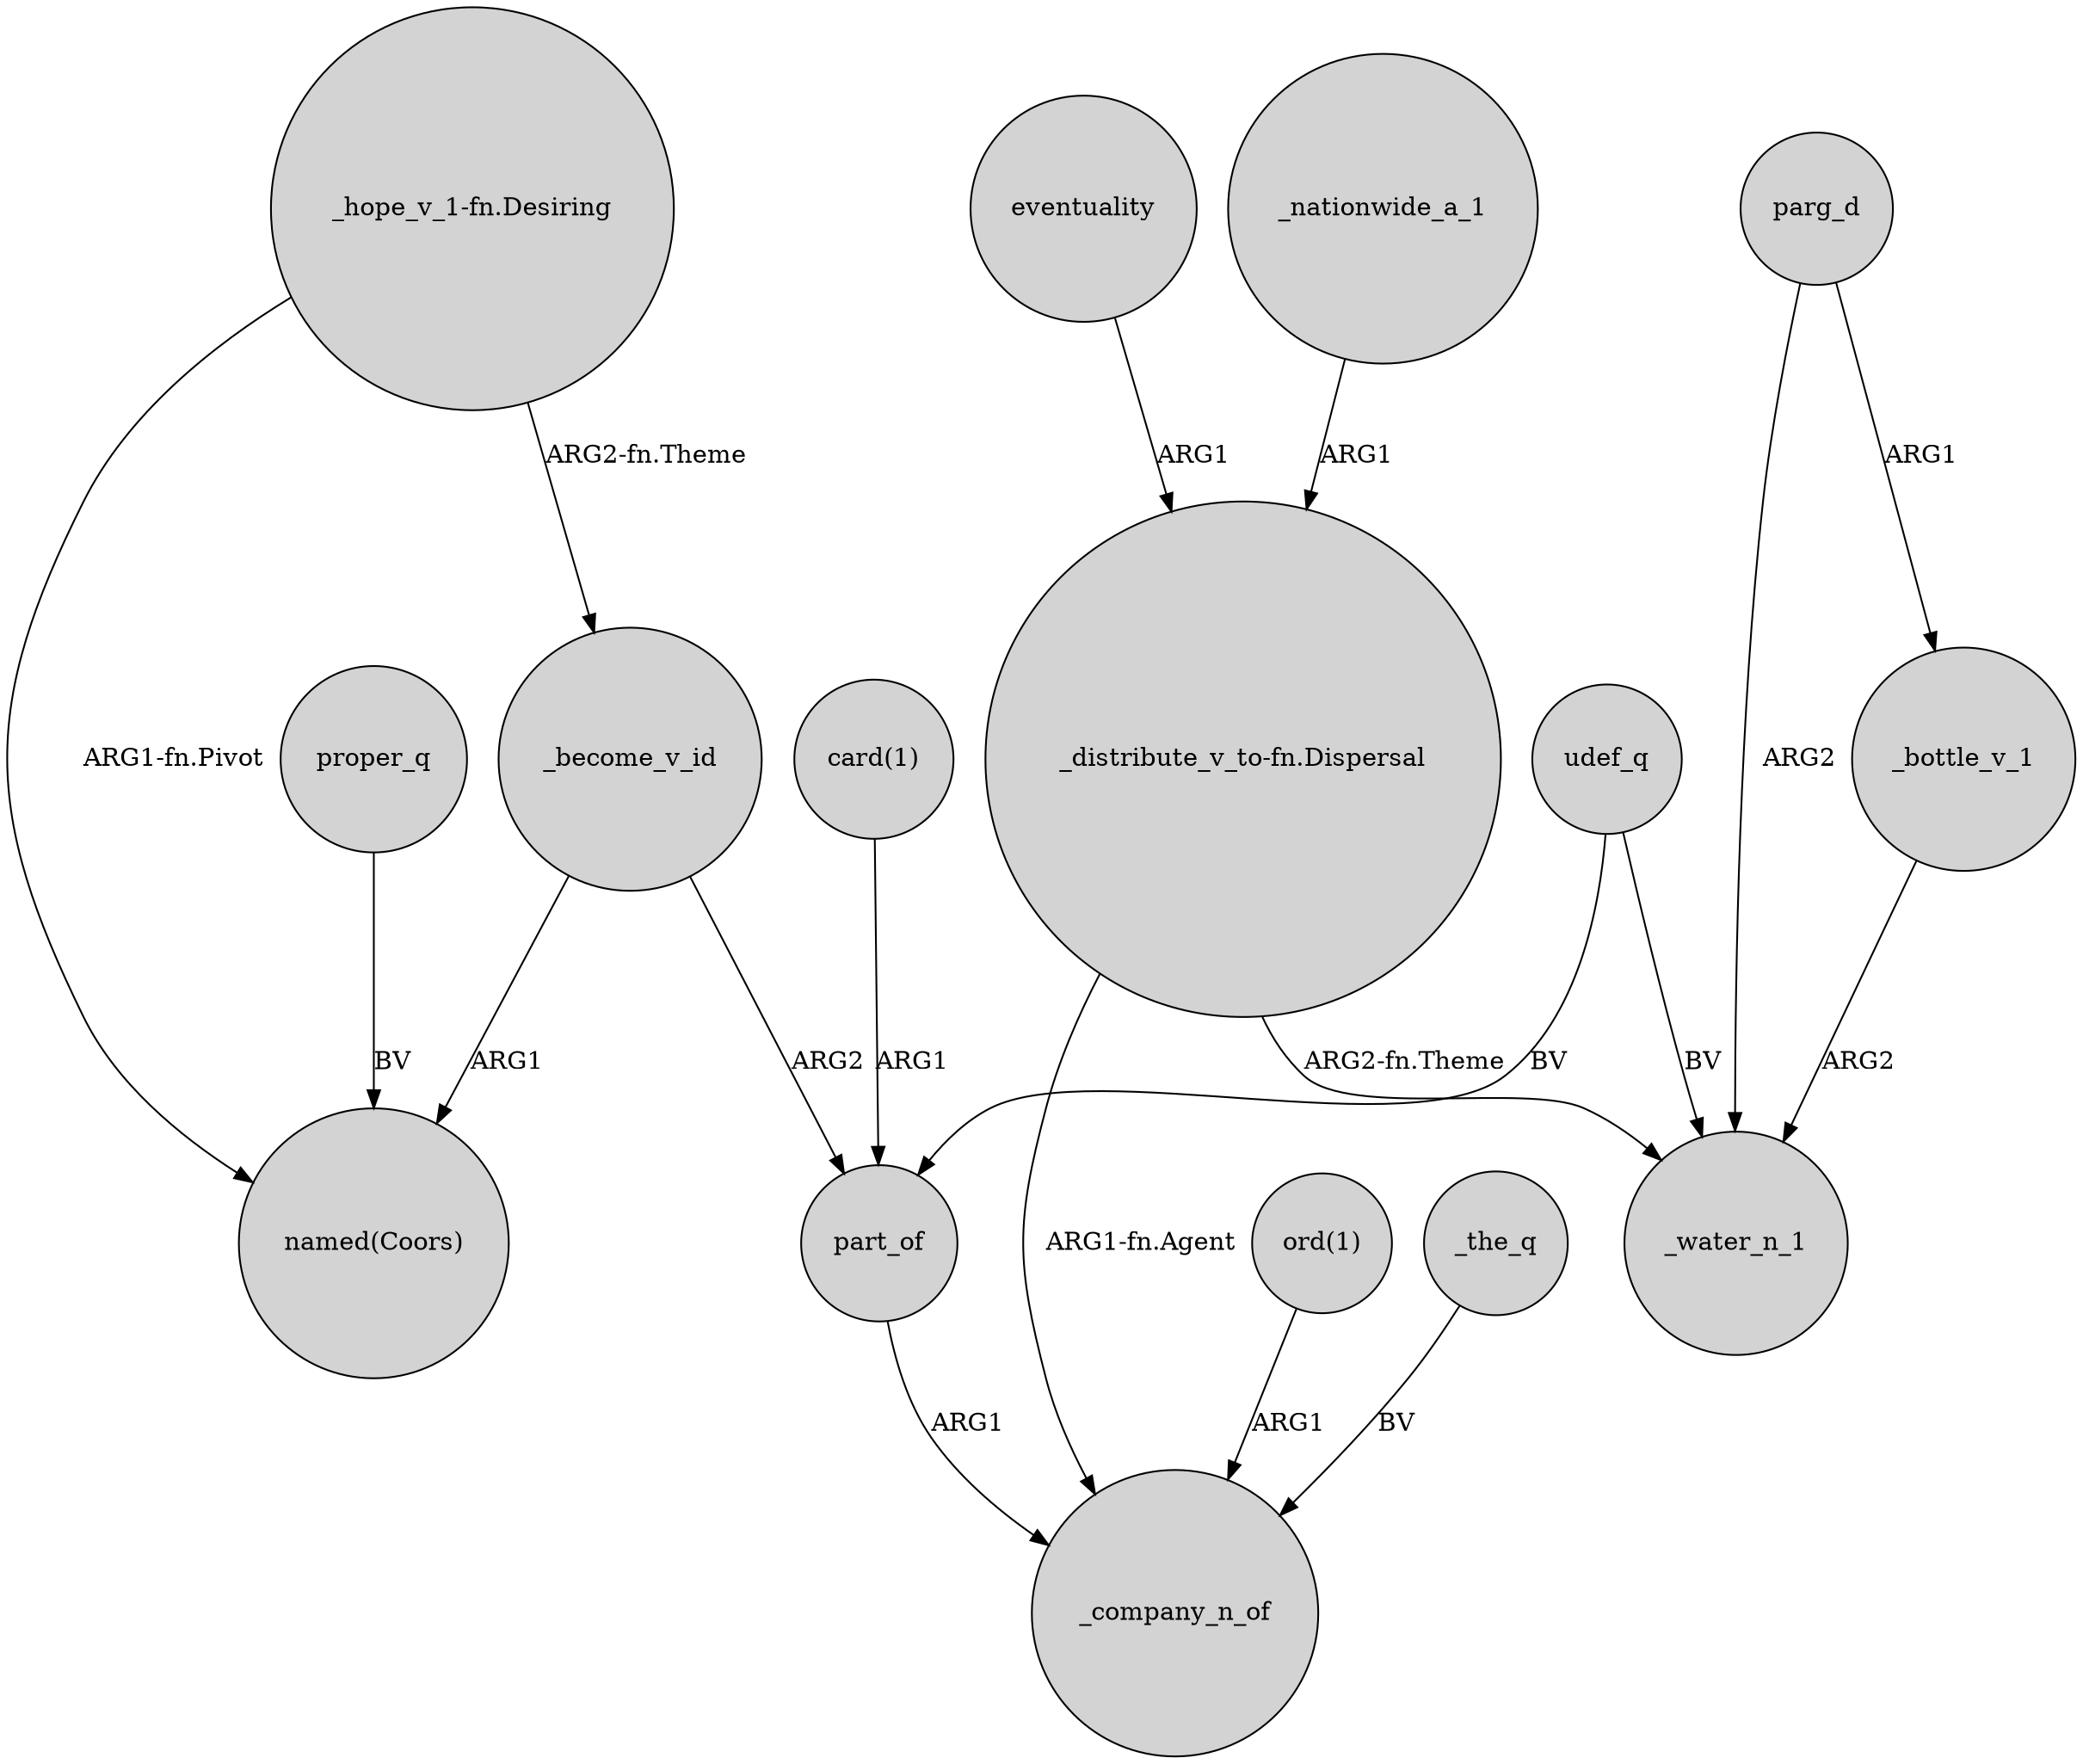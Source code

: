digraph {
	node [shape=circle style=filled]
	"_hope_v_1-fn.Desiring" -> "named(Coors)" [label="ARG1-fn.Pivot"]
	"_distribute_v_to-fn.Dispersal" -> _company_n_of [label="ARG1-fn.Agent"]
	eventuality -> "_distribute_v_to-fn.Dispersal" [label=ARG1]
	"_hope_v_1-fn.Desiring" -> _become_v_id [label="ARG2-fn.Theme"]
	udef_q -> _water_n_1 [label=BV]
	udef_q -> part_of [label=BV]
	part_of -> _company_n_of [label=ARG1]
	"_distribute_v_to-fn.Dispersal" -> _water_n_1 [label="ARG2-fn.Theme"]
	"ord(1)" -> _company_n_of [label=ARG1]
	_bottle_v_1 -> _water_n_1 [label=ARG2]
	_the_q -> _company_n_of [label=BV]
	_nationwide_a_1 -> "_distribute_v_to-fn.Dispersal" [label=ARG1]
	proper_q -> "named(Coors)" [label=BV]
	_become_v_id -> part_of [label=ARG2]
	parg_d -> _water_n_1 [label=ARG2]
	"card(1)" -> part_of [label=ARG1]
	parg_d -> _bottle_v_1 [label=ARG1]
	_become_v_id -> "named(Coors)" [label=ARG1]
}
